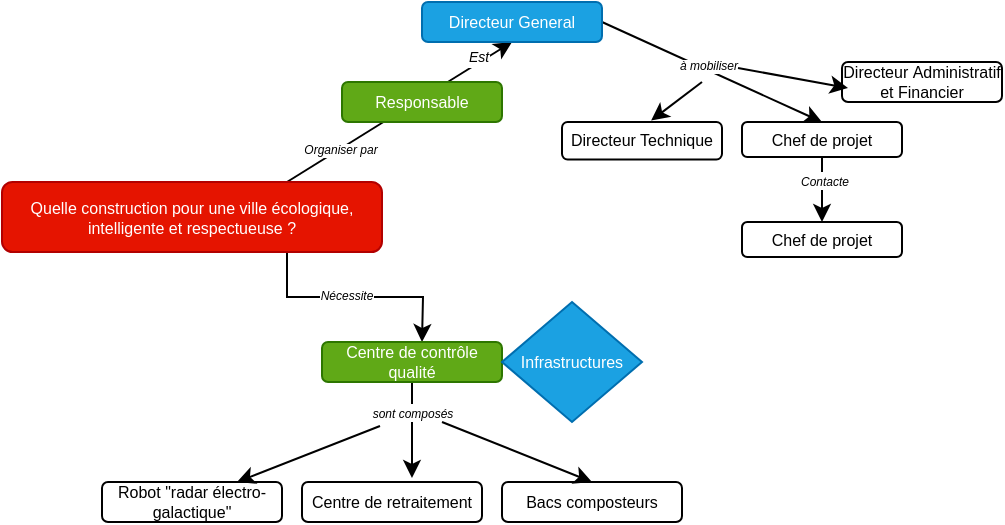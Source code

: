 <mxfile version="17.1.2" type="github">
  <diagram id="z-d-m47uG53JWDfM9HCV" name="Page-1">
    <mxGraphModel dx="678" dy="403" grid="1" gridSize="10" guides="1" tooltips="1" connect="1" arrows="1" fold="1" page="1" pageScale="1" pageWidth="1100" pageHeight="850" math="0" shadow="0">
      <root>
        <mxCell id="0" />
        <mxCell id="1" parent="0" />
        <mxCell id="FYFaTFxCgXLRnH1nZg7l-12" style="sketch=0;jumpStyle=none;orthogonalLoop=1;jettySize=auto;html=1;exitX=0.75;exitY=0;exitDx=0;exitDy=0;shadow=0;rounded=0;entryX=0.5;entryY=1;entryDx=0;entryDy=0;fontSize=8;" edge="1" parent="1" source="FYFaTFxCgXLRnH1nZg7l-2" target="FYFaTFxCgXLRnH1nZg7l-15">
          <mxGeometry relative="1" as="geometry">
            <mxPoint x="780" y="290" as="targetPoint" />
            <Array as="points" />
          </mxGeometry>
        </mxCell>
        <mxCell id="FYFaTFxCgXLRnH1nZg7l-13" value="Organiser par" style="edgeLabel;html=1;align=center;verticalAlign=middle;resizable=0;points=[];fontSize=6;fontStyle=2" vertex="1" connectable="0" parent="FYFaTFxCgXLRnH1nZg7l-12">
          <mxGeometry x="-0.536" relative="1" as="geometry">
            <mxPoint as="offset" />
          </mxGeometry>
        </mxCell>
        <mxCell id="FYFaTFxCgXLRnH1nZg7l-16" value="Est" style="edgeLabel;html=1;align=center;verticalAlign=middle;resizable=0;points=[];fontSize=7;fontStyle=2" vertex="1" connectable="0" parent="FYFaTFxCgXLRnH1nZg7l-12">
          <mxGeometry x="0.718" y="2" relative="1" as="geometry">
            <mxPoint as="offset" />
          </mxGeometry>
        </mxCell>
        <mxCell id="FYFaTFxCgXLRnH1nZg7l-32" style="edgeStyle=orthogonalEdgeStyle;rounded=0;sketch=0;jumpStyle=none;orthogonalLoop=1;jettySize=auto;html=1;exitX=0.75;exitY=1;exitDx=0;exitDy=0;shadow=0;fontSize=8;" edge="1" parent="1" source="FYFaTFxCgXLRnH1nZg7l-2">
          <mxGeometry relative="1" as="geometry">
            <mxPoint x="590" y="500" as="targetPoint" />
          </mxGeometry>
        </mxCell>
        <mxCell id="FYFaTFxCgXLRnH1nZg7l-33" value="&lt;i style=&quot;font-size: 6px;&quot;&gt;Nécessite&lt;/i&gt;" style="edgeLabel;html=1;align=center;verticalAlign=middle;resizable=0;points=[];fontSize=6;" vertex="1" connectable="0" parent="FYFaTFxCgXLRnH1nZg7l-32">
          <mxGeometry x="-0.229" y="1" relative="1" as="geometry">
            <mxPoint x="8" as="offset" />
          </mxGeometry>
        </mxCell>
        <mxCell id="FYFaTFxCgXLRnH1nZg7l-2" value="Quelle construction pour une ville écologique, intelligente et respectueuse ?" style="rounded=1;whiteSpace=wrap;html=1;fillColor=#e51400;fontColor=#ffffff;strokeColor=#B20000;shadow=0;fontSize=8;" vertex="1" parent="1">
          <mxGeometry x="380" y="420" width="190" height="35" as="geometry" />
        </mxCell>
        <mxCell id="FYFaTFxCgXLRnH1nZg7l-4" value="Responsable" style="rounded=1;whiteSpace=wrap;html=1;shadow=0;fillColor=#60a917;fontColor=#ffffff;strokeColor=#2D7600;fontSize=8;" vertex="1" parent="1">
          <mxGeometry x="550" y="370" width="80" height="20" as="geometry" />
        </mxCell>
        <mxCell id="FYFaTFxCgXLRnH1nZg7l-18" style="edgeStyle=none;rounded=0;sketch=0;jumpStyle=none;orthogonalLoop=1;jettySize=auto;html=1;exitX=1;exitY=0.5;exitDx=0;exitDy=0;shadow=0;entryX=0.5;entryY=0;entryDx=0;entryDy=0;fontSize=8;" edge="1" parent="1" source="FYFaTFxCgXLRnH1nZg7l-15" target="FYFaTFxCgXLRnH1nZg7l-20">
          <mxGeometry relative="1" as="geometry">
            <mxPoint x="980" y="320" as="targetPoint" />
          </mxGeometry>
        </mxCell>
        <mxCell id="FYFaTFxCgXLRnH1nZg7l-19" value="à mobiliser" style="edgeLabel;html=1;align=center;verticalAlign=middle;resizable=0;points=[];fontSize=6;fontStyle=2" vertex="1" connectable="0" parent="FYFaTFxCgXLRnH1nZg7l-18">
          <mxGeometry x="-0.194" y="-2" relative="1" as="geometry">
            <mxPoint x="9" as="offset" />
          </mxGeometry>
        </mxCell>
        <mxCell id="FYFaTFxCgXLRnH1nZg7l-15" value="Directeur General" style="rounded=1;whiteSpace=wrap;html=1;shadow=0;fillColor=#1ba1e2;fontColor=#ffffff;strokeColor=#006EAF;fontSize=8;" vertex="1" parent="1">
          <mxGeometry x="590" y="330" width="90" height="20" as="geometry" />
        </mxCell>
        <mxCell id="FYFaTFxCgXLRnH1nZg7l-26" style="edgeStyle=orthogonalEdgeStyle;rounded=0;sketch=0;jumpStyle=none;orthogonalLoop=1;jettySize=auto;html=1;exitX=0.5;exitY=1;exitDx=0;exitDy=0;shadow=0;fontSize=8;" edge="1" parent="1" source="FYFaTFxCgXLRnH1nZg7l-20" target="FYFaTFxCgXLRnH1nZg7l-27">
          <mxGeometry relative="1" as="geometry">
            <mxPoint x="790" y="450" as="targetPoint" />
            <Array as="points" />
          </mxGeometry>
        </mxCell>
        <mxCell id="FYFaTFxCgXLRnH1nZg7l-29" value="&lt;i&gt;&lt;font style=&quot;font-size: 6px&quot;&gt;Contacte&lt;/font&gt;&lt;/i&gt;" style="edgeLabel;html=1;align=center;verticalAlign=middle;resizable=0;points=[];fontSize=8;" vertex="1" connectable="0" parent="FYFaTFxCgXLRnH1nZg7l-26">
          <mxGeometry x="-0.271" y="1" relative="1" as="geometry">
            <mxPoint y="-6" as="offset" />
          </mxGeometry>
        </mxCell>
        <mxCell id="FYFaTFxCgXLRnH1nZg7l-20" value="Chef de projet" style="rounded=1;whiteSpace=wrap;html=1;shadow=0;fontSize=8;" vertex="1" parent="1">
          <mxGeometry x="750" y="390" width="80" height="17.5" as="geometry" />
        </mxCell>
        <mxCell id="FYFaTFxCgXLRnH1nZg7l-21" value="Directeur&amp;nbsp;Administratif et Financier" style="rounded=1;whiteSpace=wrap;html=1;shadow=0;fontSize=8;" vertex="1" parent="1">
          <mxGeometry x="800" y="360" width="80" height="20" as="geometry" />
        </mxCell>
        <mxCell id="FYFaTFxCgXLRnH1nZg7l-22" value="" style="endArrow=classic;html=1;rounded=0;shadow=0;sketch=0;jumpStyle=none;entryX=0.557;entryY=-0.037;entryDx=0;entryDy=0;fontSize=8;entryPerimeter=0;" edge="1" parent="1" target="FYFaTFxCgXLRnH1nZg7l-24">
          <mxGeometry width="50" height="50" relative="1" as="geometry">
            <mxPoint x="730" y="370" as="sourcePoint" />
            <mxPoint x="830" y="380" as="targetPoint" />
          </mxGeometry>
        </mxCell>
        <mxCell id="FYFaTFxCgXLRnH1nZg7l-23" value="" style="endArrow=classic;html=1;rounded=0;shadow=0;sketch=0;jumpStyle=none;fontSize=8;" edge="1" parent="1">
          <mxGeometry width="50" height="50" relative="1" as="geometry">
            <mxPoint x="748" y="363" as="sourcePoint" />
            <mxPoint x="803" y="373" as="targetPoint" />
          </mxGeometry>
        </mxCell>
        <mxCell id="FYFaTFxCgXLRnH1nZg7l-24" value="Directeur Technique" style="rounded=1;whiteSpace=wrap;html=1;shadow=0;fontSize=8;" vertex="1" parent="1">
          <mxGeometry x="660" y="390" width="80" height="18.75" as="geometry" />
        </mxCell>
        <mxCell id="FYFaTFxCgXLRnH1nZg7l-27" value="Chef de projet" style="rounded=1;whiteSpace=wrap;html=1;shadow=0;fontSize=8;" vertex="1" parent="1">
          <mxGeometry x="750" y="440" width="80" height="17.5" as="geometry" />
        </mxCell>
        <mxCell id="FYFaTFxCgXLRnH1nZg7l-39" style="edgeStyle=orthogonalEdgeStyle;rounded=0;sketch=0;jumpStyle=none;orthogonalLoop=1;jettySize=auto;html=1;exitX=0.5;exitY=1;exitDx=0;exitDy=0;entryX=0.611;entryY=-0.1;entryDx=0;entryDy=0;entryPerimeter=0;shadow=0;fontSize=8;" edge="1" parent="1" source="FYFaTFxCgXLRnH1nZg7l-34" target="FYFaTFxCgXLRnH1nZg7l-37">
          <mxGeometry relative="1" as="geometry" />
        </mxCell>
        <mxCell id="FYFaTFxCgXLRnH1nZg7l-40" value="&lt;i&gt;&lt;font style=&quot;font-size: 6px&quot;&gt;sont composés&lt;/font&gt;&lt;/i&gt;" style="edgeLabel;html=1;align=center;verticalAlign=middle;resizable=0;points=[];fontSize=8;" vertex="1" connectable="0" parent="FYFaTFxCgXLRnH1nZg7l-39">
          <mxGeometry x="-0.208" relative="1" as="geometry">
            <mxPoint y="-4" as="offset" />
          </mxGeometry>
        </mxCell>
        <mxCell id="FYFaTFxCgXLRnH1nZg7l-34" value="Centre de contrôle qualité" style="rounded=1;whiteSpace=wrap;html=1;shadow=0;fontSize=8;fillColor=#60a917;fontColor=#ffffff;strokeColor=#2D7600;" vertex="1" parent="1">
          <mxGeometry x="540" y="500" width="90" height="20" as="geometry" />
        </mxCell>
        <mxCell id="FYFaTFxCgXLRnH1nZg7l-35" value="Infrastructures" style="rhombus;whiteSpace=wrap;html=1;rounded=0;shadow=0;fontSize=8;fillColor=#1ba1e2;fontColor=#ffffff;strokeColor=#006EAF;" vertex="1" parent="1">
          <mxGeometry x="630" y="480" width="70" height="60" as="geometry" />
        </mxCell>
        <mxCell id="FYFaTFxCgXLRnH1nZg7l-36" value="Robot &quot;radar électro-galactique&quot;" style="rounded=1;whiteSpace=wrap;html=1;shadow=0;fontSize=8;" vertex="1" parent="1">
          <mxGeometry x="430" y="570" width="90" height="20" as="geometry" />
        </mxCell>
        <mxCell id="FYFaTFxCgXLRnH1nZg7l-37" value="Centre de retraitement" style="rounded=1;whiteSpace=wrap;html=1;shadow=0;fontSize=8;" vertex="1" parent="1">
          <mxGeometry x="530" y="570" width="90" height="20" as="geometry" />
        </mxCell>
        <mxCell id="FYFaTFxCgXLRnH1nZg7l-38" value="Bacs composteurs" style="rounded=1;whiteSpace=wrap;html=1;shadow=0;fontSize=8;" vertex="1" parent="1">
          <mxGeometry x="630" y="570" width="90" height="20" as="geometry" />
        </mxCell>
        <mxCell id="FYFaTFxCgXLRnH1nZg7l-41" value="" style="endArrow=classic;html=1;rounded=0;shadow=0;sketch=0;fontSize=6;jumpStyle=none;entryX=0.75;entryY=0;entryDx=0;entryDy=0;" edge="1" parent="1" target="FYFaTFxCgXLRnH1nZg7l-36">
          <mxGeometry width="50" height="50" relative="1" as="geometry">
            <mxPoint x="569" y="542" as="sourcePoint" />
            <mxPoint x="492.03" y="563" as="targetPoint" />
          </mxGeometry>
        </mxCell>
        <mxCell id="FYFaTFxCgXLRnH1nZg7l-42" value="" style="endArrow=classic;html=1;rounded=0;shadow=0;sketch=0;fontSize=6;jumpStyle=none;entryX=0.5;entryY=0;entryDx=0;entryDy=0;" edge="1" parent="1" target="FYFaTFxCgXLRnH1nZg7l-38">
          <mxGeometry width="50" height="50" relative="1" as="geometry">
            <mxPoint x="600" y="540" as="sourcePoint" />
            <mxPoint x="570" y="460" as="targetPoint" />
          </mxGeometry>
        </mxCell>
      </root>
    </mxGraphModel>
  </diagram>
</mxfile>
